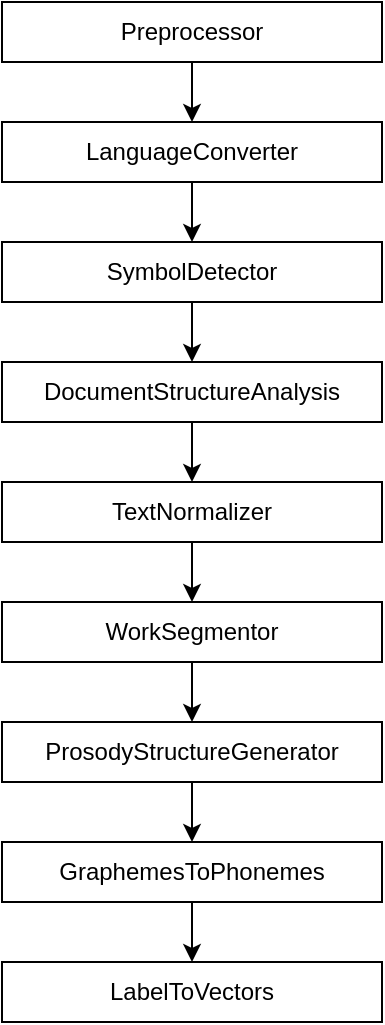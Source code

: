 <mxfile version="17.2.1" type="github">
  <diagram id="PB9f_y1UPzDf5dUsfriG" name="Page-1">
    <mxGraphModel dx="1038" dy="571" grid="1" gridSize="10" guides="1" tooltips="1" connect="1" arrows="1" fold="1" page="1" pageScale="1" pageWidth="827" pageHeight="1169" math="0" shadow="0">
      <root>
        <mxCell id="0" />
        <mxCell id="1" parent="0" />
        <mxCell id="6Cmh_HD80dt7mCMXN8QT-7" style="edgeStyle=orthogonalEdgeStyle;rounded=0;orthogonalLoop=1;jettySize=auto;html=1;exitX=0.5;exitY=1;exitDx=0;exitDy=0;entryX=0.5;entryY=0;entryDx=0;entryDy=0;" edge="1" parent="1" source="dy8wC0OUVGFygrcAVv7o-1" target="dy8wC0OUVGFygrcAVv7o-2">
          <mxGeometry relative="1" as="geometry" />
        </mxCell>
        <mxCell id="dy8wC0OUVGFygrcAVv7o-1" value="Preprocessor" style="rounded=0;whiteSpace=wrap;html=1;" parent="1" vertex="1">
          <mxGeometry x="200" y="110" width="190" height="30" as="geometry" />
        </mxCell>
        <mxCell id="6Cmh_HD80dt7mCMXN8QT-8" style="edgeStyle=orthogonalEdgeStyle;rounded=0;orthogonalLoop=1;jettySize=auto;html=1;exitX=0.5;exitY=1;exitDx=0;exitDy=0;entryX=0.5;entryY=0;entryDx=0;entryDy=0;" edge="1" parent="1" source="dy8wC0OUVGFygrcAVv7o-2" target="dy8wC0OUVGFygrcAVv7o-3">
          <mxGeometry relative="1" as="geometry" />
        </mxCell>
        <mxCell id="dy8wC0OUVGFygrcAVv7o-2" value="LanguageConverter" style="rounded=0;whiteSpace=wrap;html=1;" parent="1" vertex="1">
          <mxGeometry x="200" y="170" width="190" height="30" as="geometry" />
        </mxCell>
        <mxCell id="6Cmh_HD80dt7mCMXN8QT-9" style="edgeStyle=orthogonalEdgeStyle;rounded=0;orthogonalLoop=1;jettySize=auto;html=1;exitX=0.5;exitY=1;exitDx=0;exitDy=0;entryX=0.5;entryY=0;entryDx=0;entryDy=0;" edge="1" parent="1" source="dy8wC0OUVGFygrcAVv7o-3" target="6Cmh_HD80dt7mCMXN8QT-1">
          <mxGeometry relative="1" as="geometry" />
        </mxCell>
        <mxCell id="dy8wC0OUVGFygrcAVv7o-3" value="SymbolDetector" style="rounded=0;whiteSpace=wrap;html=1;" parent="1" vertex="1">
          <mxGeometry x="200" y="230" width="190" height="30" as="geometry" />
        </mxCell>
        <mxCell id="6Cmh_HD80dt7mCMXN8QT-10" style="edgeStyle=orthogonalEdgeStyle;rounded=0;orthogonalLoop=1;jettySize=auto;html=1;exitX=0.5;exitY=1;exitDx=0;exitDy=0;entryX=0.5;entryY=0;entryDx=0;entryDy=0;" edge="1" parent="1" source="6Cmh_HD80dt7mCMXN8QT-1" target="6Cmh_HD80dt7mCMXN8QT-2">
          <mxGeometry relative="1" as="geometry" />
        </mxCell>
        <mxCell id="6Cmh_HD80dt7mCMXN8QT-1" value="DocumentStructureAnalysis" style="rounded=0;whiteSpace=wrap;html=1;" vertex="1" parent="1">
          <mxGeometry x="200" y="290" width="190" height="30" as="geometry" />
        </mxCell>
        <mxCell id="6Cmh_HD80dt7mCMXN8QT-11" style="edgeStyle=orthogonalEdgeStyle;rounded=0;orthogonalLoop=1;jettySize=auto;html=1;exitX=0.5;exitY=1;exitDx=0;exitDy=0;entryX=0.5;entryY=0;entryDx=0;entryDy=0;" edge="1" parent="1" source="6Cmh_HD80dt7mCMXN8QT-2" target="6Cmh_HD80dt7mCMXN8QT-3">
          <mxGeometry relative="1" as="geometry" />
        </mxCell>
        <mxCell id="6Cmh_HD80dt7mCMXN8QT-2" value="TextNormalizer" style="rounded=0;whiteSpace=wrap;html=1;" vertex="1" parent="1">
          <mxGeometry x="200" y="350" width="190" height="30" as="geometry" />
        </mxCell>
        <mxCell id="6Cmh_HD80dt7mCMXN8QT-12" style="edgeStyle=orthogonalEdgeStyle;rounded=0;orthogonalLoop=1;jettySize=auto;html=1;exitX=0.5;exitY=1;exitDx=0;exitDy=0;entryX=0.5;entryY=0;entryDx=0;entryDy=0;" edge="1" parent="1" source="6Cmh_HD80dt7mCMXN8QT-3" target="6Cmh_HD80dt7mCMXN8QT-4">
          <mxGeometry relative="1" as="geometry" />
        </mxCell>
        <mxCell id="6Cmh_HD80dt7mCMXN8QT-3" value="WorkSegmentor" style="rounded=0;whiteSpace=wrap;html=1;" vertex="1" parent="1">
          <mxGeometry x="200" y="410" width="190" height="30" as="geometry" />
        </mxCell>
        <mxCell id="6Cmh_HD80dt7mCMXN8QT-13" style="edgeStyle=orthogonalEdgeStyle;rounded=0;orthogonalLoop=1;jettySize=auto;html=1;exitX=0.5;exitY=1;exitDx=0;exitDy=0;entryX=0.5;entryY=0;entryDx=0;entryDy=0;" edge="1" parent="1" source="6Cmh_HD80dt7mCMXN8QT-4" target="6Cmh_HD80dt7mCMXN8QT-5">
          <mxGeometry relative="1" as="geometry" />
        </mxCell>
        <mxCell id="6Cmh_HD80dt7mCMXN8QT-4" value="ProsodyStructureGenerator" style="rounded=0;whiteSpace=wrap;html=1;" vertex="1" parent="1">
          <mxGeometry x="200" y="470" width="190" height="30" as="geometry" />
        </mxCell>
        <mxCell id="6Cmh_HD80dt7mCMXN8QT-14" style="edgeStyle=orthogonalEdgeStyle;rounded=0;orthogonalLoop=1;jettySize=auto;html=1;exitX=0.5;exitY=1;exitDx=0;exitDy=0;entryX=0.5;entryY=0;entryDx=0;entryDy=0;" edge="1" parent="1" source="6Cmh_HD80dt7mCMXN8QT-5" target="6Cmh_HD80dt7mCMXN8QT-6">
          <mxGeometry relative="1" as="geometry" />
        </mxCell>
        <mxCell id="6Cmh_HD80dt7mCMXN8QT-5" value="GraphemesToPhonemes" style="rounded=0;whiteSpace=wrap;html=1;" vertex="1" parent="1">
          <mxGeometry x="200" y="530" width="190" height="30" as="geometry" />
        </mxCell>
        <mxCell id="6Cmh_HD80dt7mCMXN8QT-6" value="LabelToVectors" style="rounded=0;whiteSpace=wrap;html=1;" vertex="1" parent="1">
          <mxGeometry x="200" y="590" width="190" height="30" as="geometry" />
        </mxCell>
      </root>
    </mxGraphModel>
  </diagram>
</mxfile>

